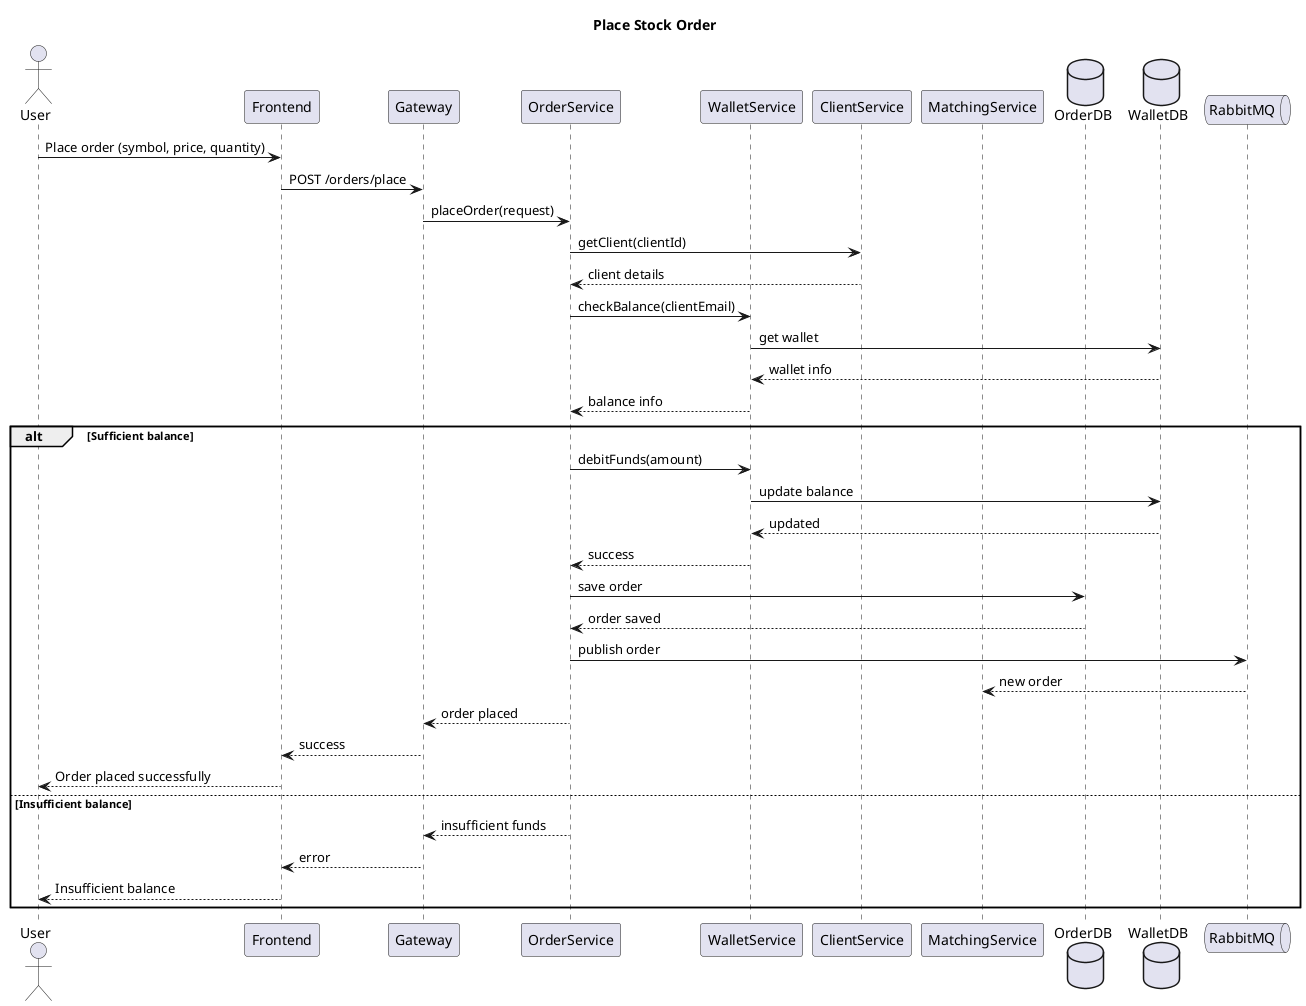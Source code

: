 @startuml cu05_order
title Place Stock Order

actor User
participant Frontend
participant Gateway
participant OrderService
participant WalletService
participant ClientService
participant MatchingService
database OrderDB
database WalletDB
queue RabbitMQ

User -> Frontend: Place order (symbol, price, quantity)
Frontend -> Gateway: POST /orders/place
Gateway -> OrderService: placeOrder(request)

OrderService -> ClientService: getClient(clientId)
ClientService --> OrderService: client details

OrderService -> WalletService: checkBalance(clientEmail)  
WalletService -> WalletDB: get wallet
WalletDB --> WalletService: wallet info
WalletService --> OrderService: balance info

alt Sufficient balance
    OrderService -> WalletService: debitFunds(amount)
    WalletService -> WalletDB: update balance
    WalletDB --> WalletService: updated
    WalletService --> OrderService: success
    
    OrderService -> OrderDB: save order
    OrderDB --> OrderService: order saved
    
    OrderService -> RabbitMQ: publish order
    RabbitMQ --> MatchingService: new order
    
    OrderService --> Gateway: order placed
    Gateway --> Frontend: success
    Frontend --> User: Order placed successfully
    
else Insufficient balance
    OrderService --> Gateway: insufficient funds
    Gateway --> Frontend: error
    Frontend --> User: Insufficient balance
end

@enduml